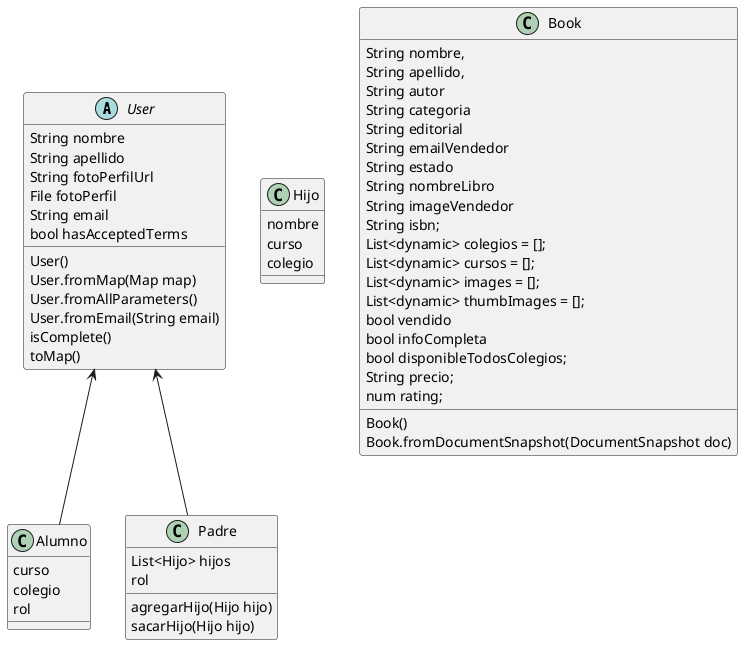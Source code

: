 @startuml

abstract class User{
    String nombre
    String apellido
    String fotoPerfilUrl
    File fotoPerfil
    String email
    bool hasAcceptedTerms
    __
    User()
    User.fromMap(Map map)
    User.fromAllParameters()
    User.fromEmail(String email)
    isComplete()
    toMap()
}

class Alumno{
    curso
    colegio
    rol
}

class Padre{
    List<Hijo> hijos
    rol
    __
    agregarHijo(Hijo hijo)
    sacarHijo(Hijo hijo)
}

class Hijo{
    nombre
    curso
    colegio
}

class Book{
  String nombre,
  String apellido,
  String autor
  String categoria
  String editorial
  String emailVendedor
  String estado
  String nombreLibro
  String imageVendedor
  String isbn;
  List<dynamic> colegios = [];
  List<dynamic> cursos = [];
  List<dynamic> images = [];
  List<dynamic> thumbImages = [];
  bool vendido
  bool infoCompleta
  bool disponibleTodosColegios;
  String precio;
  num rating;
  __
  Book()
  Book.fromDocumentSnapshot(DocumentSnapshot doc)
}

User <-- Alumno
User <-- Padre

@enduml